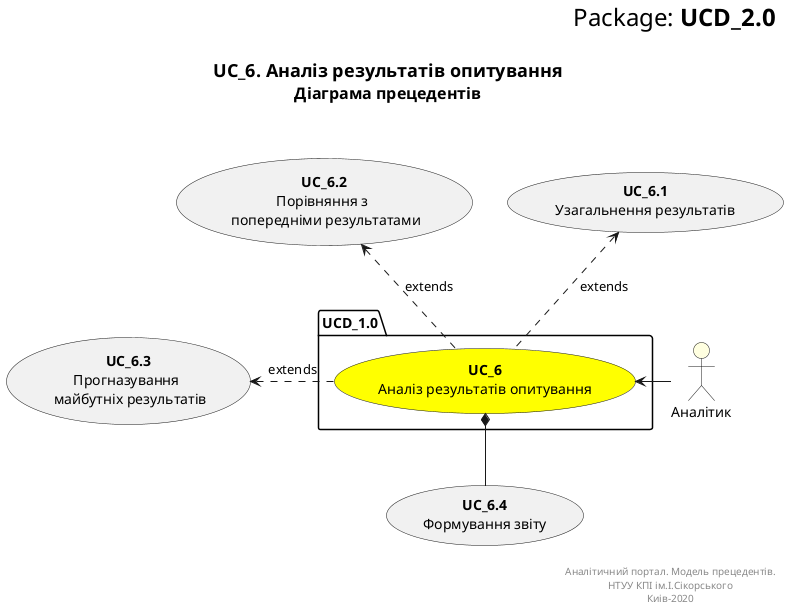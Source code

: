 @startuml UCD_2.0

right header
<font size=24 color=black>Package:<b> UCD_2.0

end header

title
<font size=18 color=black>UC_6. Аналіз результатів опитування
<font size=16 color=black>Діаграма прецедентів


end title

package UCD_1.0 {
usecase "<b>UC_6</b>\nАналіз результатів опитування" as UC_6 #Yellow
}

actor "Аналітик" as Analyst #LightYellow

usecase "<b>UC_6.1</b>\nУзагальнення результатiв" as UC_6.1
usecase "<b>UC_6.2</b>\nПорівняння з \n попередніми результатами" as UC_6.2
usecase "<b>UC_6.3</b>\nПрогназування \n майбутніх результатів" as UC_6.3
usecase "<b>UC_6.4</b>\nФормування звіту" as UC_6.4

UC_6 .u.> UC_6.1: extends
UC_6 .u.> UC_6.2: extends
UC_6 .l.> UC_6.3: extends
UC_6.4 -u-* UC_6

Analyst -> UC_6


right footer

Аналітичний портал. Модель прецедентів.
НТУУ КПІ ім.І.Сікорського
Киів-2020
end footer
 
@enduml
